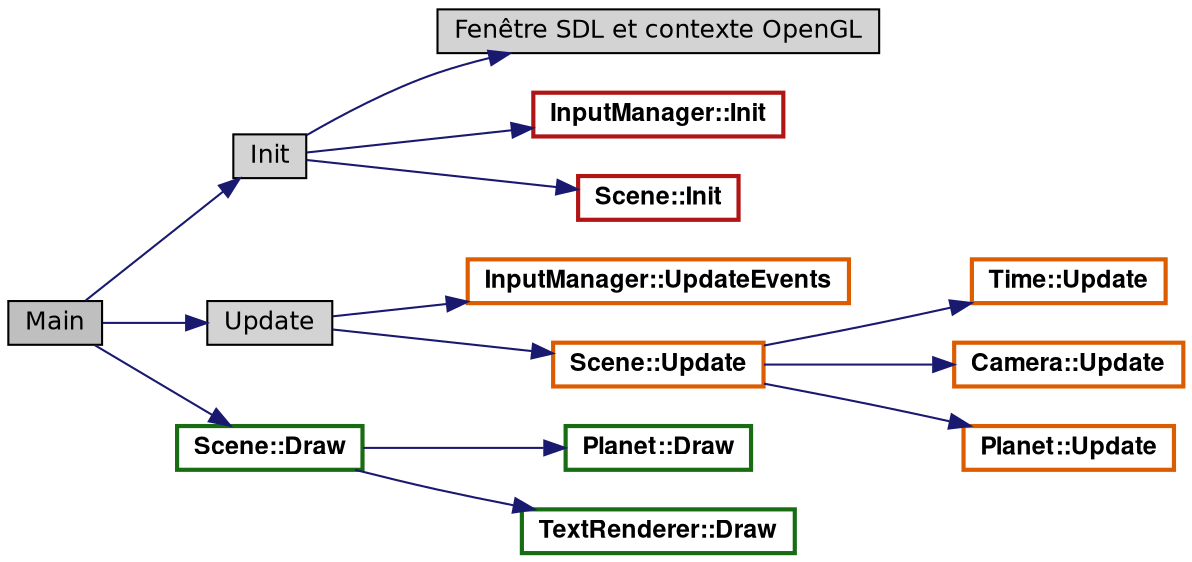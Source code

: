 
digraph "main"
{
  edge [color="midnightblue",fontname="Helvetica",fontsize="10",labelfontname="Helvetica",labelfontsize="10"];
  node [fontname="Helvetica", fontsize="12", shape=record, height=0.2,
    width=0.4, color="black", fontcolor="black", style="bold"
  ];
  rankdir="LR"

  Main [label="Main", fillcolor="grey75", style="filled"];

  //Noeuds pour la déco
  subgraph dummy {
    //Style
    node [style="filled, "fillcolor="lightgrey"];

    Main -> Init;
    Init [label="Init"];

      Init -> WindowInit;
      WindowInit [label="Fenêtre SDL et contexte OpenGL"]

    Main -> Update;
    Update [label="Update"];

    /*
    Init -> Update [style="dotted"];
    Update -> SceneDraw [style="dotted"];
    */
  }

  subgraph bold {
    node[fontname="Helvetica bold"];

    subgraph init {
      node [color="#b01414"] //Rouge

      Init -> InputInit;
      InputInit [label="InputManager::Init"];

      Init -> SceneInit;
      SceneInit [label="Scene::Init"];
    }

    subgraph update {
      node [color="#dc5c00"] //Orange

      Update -> InputUpdate;
      InputUpdate [label="InputManager::UpdateEvents"];

      Update -> SceneUpdate;
      SceneUpdate [label="Scene::Update"];

      SceneUpdate -> TimeUpdate;
      TimeUpdate [label="Time::Update"];

      SceneUpdate -> CameraUpdate;
      CameraUpdate [label="Camera::Update"];

      SceneUpdate -> PlanetUpdate;
      PlanetUpdate [label="Planet::Update"];
    }

    subgraph draw {
      node [color="#186c12"] //Vert

      Main -> SceneDraw;
      SceneDraw [label="Scene::Draw"];

      SceneDraw -> PlanetDraw;
      PlanetDraw [label="Planet::Draw"];

      SceneDraw -> HUD;
      HUD [label="TextRenderer::Draw"];
    }
  }
}
